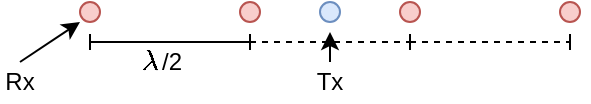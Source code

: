 <mxfile version="26.2.12">
  <diagram name="Page-1" id="U46BwcUh3HNO_G3XokCc">
    <mxGraphModel dx="985" dy="523" grid="1" gridSize="10" guides="1" tooltips="1" connect="1" arrows="1" fold="1" page="1" pageScale="1" pageWidth="827" pageHeight="1169" math="1" shadow="0">
      <root>
        <mxCell id="0" />
        <mxCell id="1" parent="0" />
        <mxCell id="ofrypyAyQzbNzTEyI1wi-6" value="" style="group" vertex="1" connectable="0" parent="1">
          <mxGeometry x="280" y="270" width="250" height="10" as="geometry" />
        </mxCell>
        <mxCell id="ofrypyAyQzbNzTEyI1wi-1" value="" style="ellipse;whiteSpace=wrap;html=1;aspect=fixed;fillColor=#f8cecc;strokeColor=#b85450;" vertex="1" parent="ofrypyAyQzbNzTEyI1wi-6">
          <mxGeometry width="10" height="10" as="geometry" />
        </mxCell>
        <mxCell id="ofrypyAyQzbNzTEyI1wi-2" value="" style="ellipse;whiteSpace=wrap;html=1;aspect=fixed;fillColor=#f8cecc;strokeColor=#b85450;" vertex="1" parent="ofrypyAyQzbNzTEyI1wi-6">
          <mxGeometry x="79.998" width="10" height="10" as="geometry" />
        </mxCell>
        <mxCell id="ofrypyAyQzbNzTEyI1wi-3" value="" style="ellipse;whiteSpace=wrap;html=1;aspect=fixed;fillColor=#f8cecc;strokeColor=#b85450;" vertex="1" parent="ofrypyAyQzbNzTEyI1wi-6">
          <mxGeometry x="160.002" width="10" height="10" as="geometry" />
        </mxCell>
        <mxCell id="ofrypyAyQzbNzTEyI1wi-5" value="" style="ellipse;whiteSpace=wrap;html=1;aspect=fixed;fillColor=#dae8fc;strokeColor=#6C8EBF;" vertex="1" parent="ofrypyAyQzbNzTEyI1wi-6">
          <mxGeometry x="120.0" width="10" height="10" as="geometry" />
        </mxCell>
        <mxCell id="ofrypyAyQzbNzTEyI1wi-8" value="" style="endArrow=baseDash;startArrow=baseDash;html=1;rounded=0;startFill=0;endFill=0;endSize=6;" edge="1" parent="1">
          <mxGeometry width="50" height="50" relative="1" as="geometry">
            <mxPoint x="285" y="290" as="sourcePoint" />
            <mxPoint x="365" y="290" as="targetPoint" />
          </mxGeometry>
        </mxCell>
        <mxCell id="ofrypyAyQzbNzTEyI1wi-4" value="" style="ellipse;whiteSpace=wrap;html=1;aspect=fixed;fillColor=#f8cecc;strokeColor=#b85450;" vertex="1" parent="1">
          <mxGeometry x="520" y="270" width="10" height="10" as="geometry" />
        </mxCell>
        <mxCell id="ofrypyAyQzbNzTEyI1wi-9" value="" style="endArrow=baseDash;startArrow=baseDash;html=1;rounded=0;startFill=0;endFill=0;endSize=6;dashed=1;" edge="1" parent="1">
          <mxGeometry width="50" height="50" relative="1" as="geometry">
            <mxPoint x="365" y="290" as="sourcePoint" />
            <mxPoint x="445" y="290" as="targetPoint" />
          </mxGeometry>
        </mxCell>
        <mxCell id="ofrypyAyQzbNzTEyI1wi-10" value="" style="endArrow=baseDash;startArrow=baseDash;html=1;rounded=0;startFill=0;endFill=0;endSize=6;dashed=1;" edge="1" parent="1">
          <mxGeometry width="50" height="50" relative="1" as="geometry">
            <mxPoint x="445" y="290" as="sourcePoint" />
            <mxPoint x="525" y="290" as="targetPoint" />
          </mxGeometry>
        </mxCell>
        <mxCell id="ofrypyAyQzbNzTEyI1wi-14" value="" style="group" vertex="1" connectable="0" parent="1">
          <mxGeometry x="310" y="289.5" width="26" height="20.5" as="geometry" />
        </mxCell>
        <mxCell id="ofrypyAyQzbNzTEyI1wi-12" value="$$\lambda$$" style="text;html=1;align=center;verticalAlign=middle;whiteSpace=wrap;rounded=0;" vertex="1" parent="ofrypyAyQzbNzTEyI1wi-14">
          <mxGeometry y="0.5" width="10" height="20" as="geometry" />
        </mxCell>
        <mxCell id="ofrypyAyQzbNzTEyI1wi-13" value="/2" style="text;html=1;align=center;verticalAlign=middle;whiteSpace=wrap;rounded=0;" vertex="1" parent="ofrypyAyQzbNzTEyI1wi-14">
          <mxGeometry x="6" width="20" height="20" as="geometry" />
        </mxCell>
        <mxCell id="ofrypyAyQzbNzTEyI1wi-15" value="" style="endArrow=classic;html=1;rounded=0;" edge="1" parent="1">
          <mxGeometry width="50" height="50" relative="1" as="geometry">
            <mxPoint x="250" y="300" as="sourcePoint" />
            <mxPoint x="280" y="280" as="targetPoint" />
          </mxGeometry>
        </mxCell>
        <mxCell id="ofrypyAyQzbNzTEyI1wi-16" value="Rx" style="text;html=1;align=center;verticalAlign=middle;whiteSpace=wrap;rounded=0;" vertex="1" parent="1">
          <mxGeometry x="240" y="300" width="20" height="20" as="geometry" />
        </mxCell>
        <mxCell id="ofrypyAyQzbNzTEyI1wi-17" value="Tx" style="text;html=1;align=center;verticalAlign=middle;whiteSpace=wrap;rounded=0;" vertex="1" parent="1">
          <mxGeometry x="395" y="300" width="20" height="20" as="geometry" />
        </mxCell>
        <mxCell id="ofrypyAyQzbNzTEyI1wi-18" value="" style="endArrow=classic;html=1;rounded=0;exitX=0.5;exitY=0;exitDx=0;exitDy=0;" edge="1" parent="1" source="ofrypyAyQzbNzTEyI1wi-17">
          <mxGeometry width="50" height="50" relative="1" as="geometry">
            <mxPoint x="391" y="295" as="sourcePoint" />
            <mxPoint x="405" y="285" as="targetPoint" />
          </mxGeometry>
        </mxCell>
      </root>
    </mxGraphModel>
  </diagram>
</mxfile>
